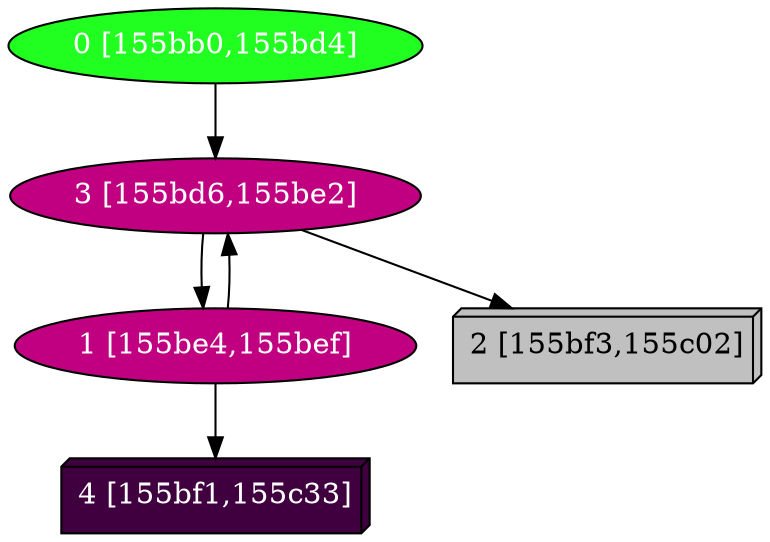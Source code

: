 diGraph libnss3{
	libnss3_0  [style=filled fillcolor="#20FF20" fontcolor="#ffffff" shape=oval label="0 [155bb0,155bd4]"]
	libnss3_1  [style=filled fillcolor="#C00080" fontcolor="#ffffff" shape=oval label="1 [155be4,155bef]"]
	libnss3_2  [style=filled fillcolor="#C0C0C0" fontcolor="#000000" shape=box3d label="2 [155bf3,155c02]"]
	libnss3_3  [style=filled fillcolor="#C00080" fontcolor="#ffffff" shape=oval label="3 [155bd6,155be2]"]
	libnss3_4  [style=filled fillcolor="#400040" fontcolor="#ffffff" shape=box3d label="4 [155bf1,155c33]"]

	libnss3_0 -> libnss3_3
	libnss3_1 -> libnss3_3
	libnss3_1 -> libnss3_4
	libnss3_3 -> libnss3_1
	libnss3_3 -> libnss3_2
}